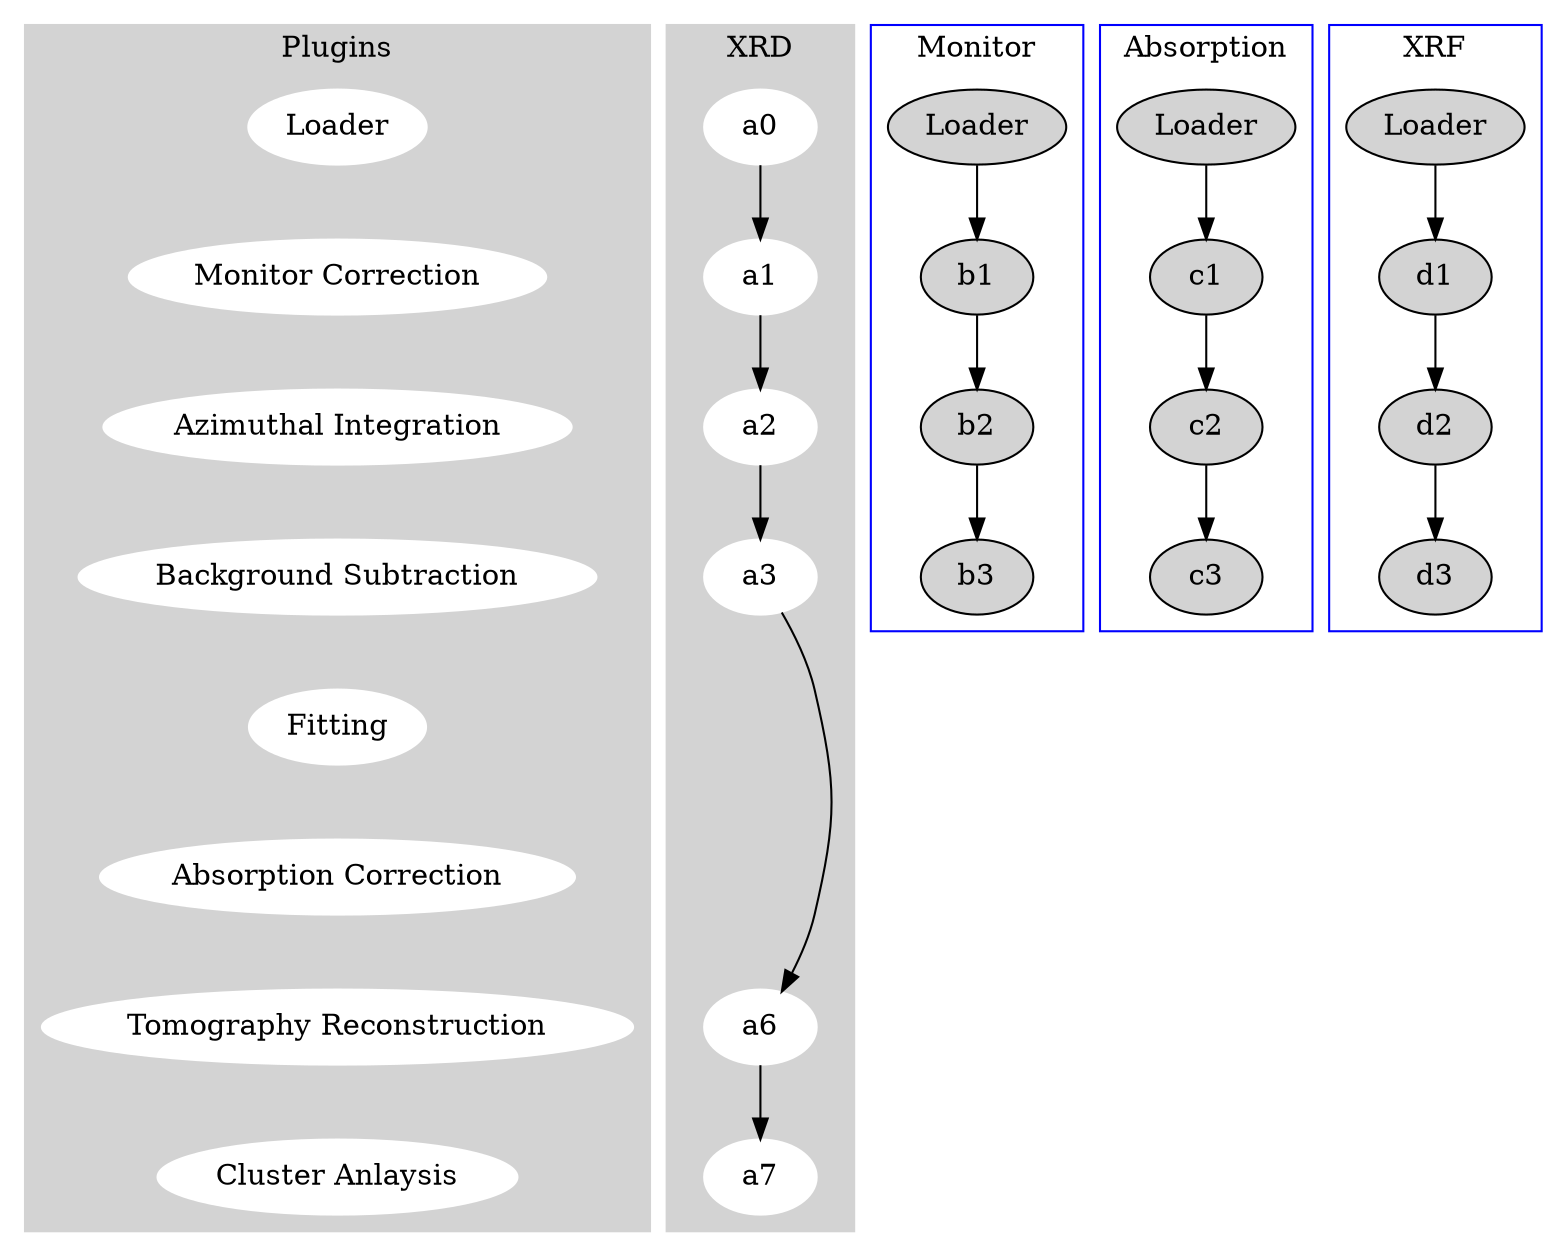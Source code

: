 digraph G {

	subgraph cluster_start {
		style=filled;
		color=lightgrey;
		node [style=filled,color=white];
                z0 -> z1 -> z2 -> z3 -> z4 -> z5 -> z6 -> z7 [style=invis]         
		label = "Plugins";
	}

	subgraph cluster_0 {
		style=filled;
		color=lightgrey;
		node [style=filled,color=white];
                a0 -> a1 -> a2 -> a3
		a3 -> a4 -> a5 -> a6 [style=invis]
                a6 -> a7
                a4 [style=invis];
                a5 [style=invis];
                a3 -> a6                
		label = "XRD";
	}

	subgraph cluster_1 {
		node [style=filled];
		b0 -> b1 -> b2 -> b3;
		label = "Monitor";
		color=blue
	}

	subgraph cluster_2 {
		node [style=filled];
		c0 -> c1 -> c2 -> c3;
		label = "Absorption";
		color=blue
	}

	subgraph cluster_3 {
		node [style=filled];
		d0 -> d1 -> d2 -> d3;
		label = "XRF";
		color=blue
	}

        z0 [label="Loader"]
        z1 [label="Monitor Correction"]
        z2 [label="Azimuthal Integration"]
        z3 [label="Background Subtraction"]
        z4 [label="Fitting"]
        z5 [label="Absorption Correction"]
        z6 [label="Tomography Reconstruction"]
        z7 [label="Cluster Anlaysis"]

        b0 [label="Loader"]
        c0 [label="Loader"]
        d0 [label="Loader"]

      

}
